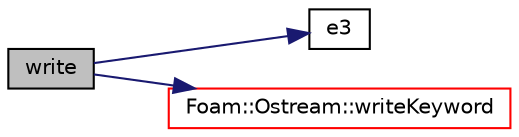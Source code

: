 digraph "write"
{
  bgcolor="transparent";
  edge [fontname="Helvetica",fontsize="10",labelfontname="Helvetica",labelfontsize="10"];
  node [fontname="Helvetica",fontsize="10",shape=record];
  rankdir="LR";
  Node1 [label="write",height=0.2,width=0.4,color="black", fillcolor="grey75", style="filled", fontcolor="black"];
  Node1 -> Node2 [color="midnightblue",fontsize="10",style="solid",fontname="Helvetica"];
  Node2 [label="e3",height=0.2,width=0.4,color="black",URL="$a00501.html#a8ebd452672b488e75657463ad07a27ad",tooltip="Return local Cartesian z-axis in global coordinates. "];
  Node1 -> Node3 [color="midnightblue",fontsize="10",style="solid",fontname="Helvetica"];
  Node3 [label="Foam::Ostream::writeKeyword",height=0.2,width=0.4,color="red",URL="$a01774.html#a3c58b2bb9174ea3c4a5fa58095d1290e",tooltip="Write the keyword followed by an appropriate indentation. "];
}
